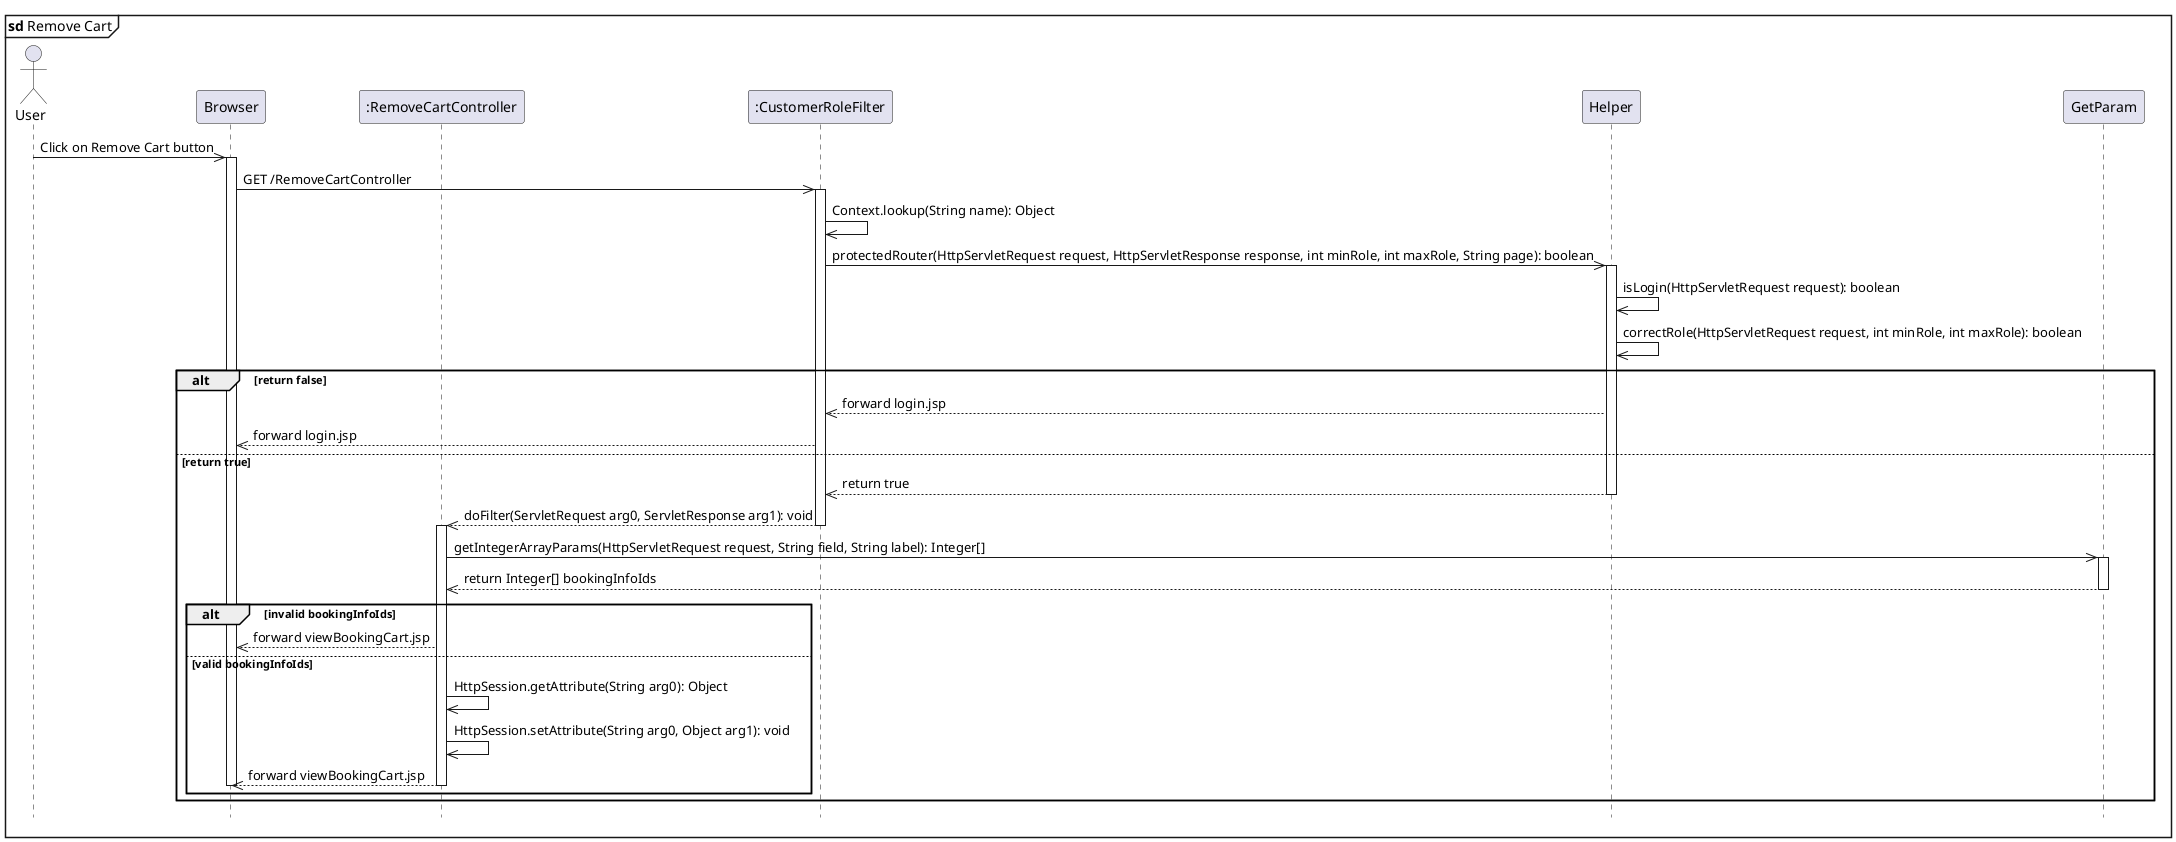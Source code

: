 @startuml removeCart

hide footbox
mainframe <b>sd</b> Remove Cart
actor User
participant "Browser" as Browser
participant ":RemoveCartController" as RemoveCartController
participant ":CustomerRoleFilter" as CustomerRoleFilter
participant "Helper" as Helper
participant "GetParam" as GetParam

User ->> Browser: Click on Remove Cart button
activate Browser

Browser ->> CustomerRoleFilter: GET /RemoveCartController
activate CustomerRoleFilter
CustomerRoleFilter ->> CustomerRoleFilter: Context.lookup(String name): Object
CustomerRoleFilter ->> Helper: protectedRouter(HttpServletRequest request, HttpServletResponse response, int minRole, int maxRole, String page): boolean
activate Helper
Helper ->> Helper: isLogin(HttpServletRequest request): boolean
Helper ->> Helper: correctRole(HttpServletRequest request, int minRole, int maxRole): boolean
alt return false 
    Helper -->> CustomerRoleFilter: forward login.jsp
    CustomerRoleFilter -->> Browser: forward login.jsp
else return true
    Helper -->> CustomerRoleFilter: return true
    deactivate Helper
    CustomerRoleFilter -->> RemoveCartController: doFilter(ServletRequest arg0, ServletResponse arg1): void
    deactivate CustomerRoleFilter
    activate RemoveCartController
    RemoveCartController ->> GetParam: getIntegerArrayParams(HttpServletRequest request, String field, String label): Integer[]
    activate GetParam
    GetParam -->> RemoveCartController: return Integer[] bookingInfoIds
    deactivate GetParam
    alt invalid bookingInfoIds
        RemoveCartController -->> Browser: forward viewBookingCart.jsp
    else valid bookingInfoIds
        RemoveCartController ->> RemoveCartController: HttpSession.getAttribute(String arg0): Object
        RemoveCartController ->> RemoveCartController: HttpSession.setAttribute(String arg0, Object arg1): void
        RemoveCartController -->> Browser: forward viewBookingCart.jsp
        deactivate RemoveCartController
        deactivate Browser
    end
end
@enduml